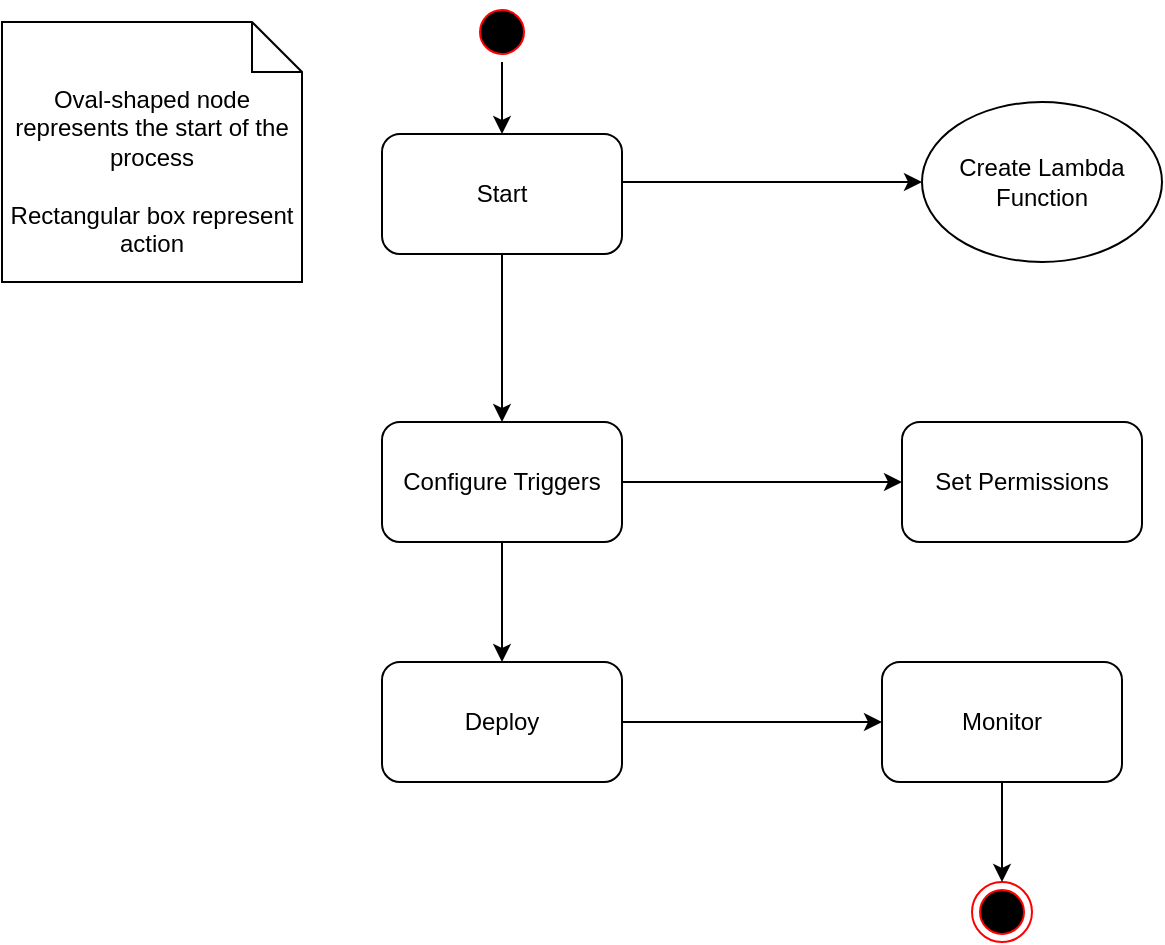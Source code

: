 <mxfile version="22.1.11" type="github">
  <diagram name="Page-1" id="e7e014a7-5840-1c2e-5031-d8a46d1fe8dd">
    <mxGraphModel dx="1434" dy="1598" grid="1" gridSize="10" guides="1" tooltips="1" connect="1" arrows="1" fold="1" page="1" pageScale="1" pageWidth="1169" pageHeight="826" background="none" math="0" shadow="0">
      <root>
        <mxCell id="0" />
        <mxCell id="1" parent="0" />
        <mxCell id="eZNokqmM4gsM78GEGSY4-41" value="" style="ellipse;shape=startState;fillColor=#000000;strokeColor=#ff0000;" vertex="1" parent="1">
          <mxGeometry x="515" y="-740" width="30" height="30" as="geometry" />
        </mxCell>
        <mxCell id="eZNokqmM4gsM78GEGSY4-43" value="Oval-shaped node represents the start of the process&lt;br&gt;&lt;br&gt;Rectangular box represent action" style="shape=note2;boundedLbl=1;whiteSpace=wrap;html=1;size=25;verticalAlign=top;align=center;" vertex="1" parent="1">
          <mxGeometry x="280" y="-730" width="150" height="130" as="geometry" />
        </mxCell>
        <mxCell id="eZNokqmM4gsM78GEGSY4-45" value="" style="endArrow=classic;html=1;rounded=0;exitX=0.975;exitY=0.4;exitDx=0;exitDy=0;exitPerimeter=0;" edge="1" parent="1" source="eZNokqmM4gsM78GEGSY4-50" target="eZNokqmM4gsM78GEGSY4-60">
          <mxGeometry width="50" height="50" relative="1" as="geometry">
            <mxPoint x="584.5" y="-650" as="sourcePoint" />
            <mxPoint x="730" y="-650" as="targetPoint" />
          </mxGeometry>
        </mxCell>
        <mxCell id="eZNokqmM4gsM78GEGSY4-47" value="" style="endArrow=classic;html=1;rounded=0;" edge="1" parent="1" source="eZNokqmM4gsM78GEGSY4-50" target="eZNokqmM4gsM78GEGSY4-61">
          <mxGeometry width="50" height="50" relative="1" as="geometry">
            <mxPoint x="524.5" y="-610" as="sourcePoint" />
            <mxPoint x="530" y="-540" as="targetPoint" />
          </mxGeometry>
        </mxCell>
        <mxCell id="eZNokqmM4gsM78GEGSY4-48" value="Set Permissions" style="rounded=1;whiteSpace=wrap;html=1;" vertex="1" parent="1">
          <mxGeometry x="730" y="-530" width="120" height="60" as="geometry" />
        </mxCell>
        <mxCell id="eZNokqmM4gsM78GEGSY4-49" value="" style="endArrow=classic;html=1;rounded=0;exitX=1;exitY=0.5;exitDx=0;exitDy=0;entryX=0;entryY=0.5;entryDx=0;entryDy=0;" edge="1" parent="1" source="eZNokqmM4gsM78GEGSY4-61" target="eZNokqmM4gsM78GEGSY4-48">
          <mxGeometry width="50" height="50" relative="1" as="geometry">
            <mxPoint x="590" y="-500" as="sourcePoint" />
            <mxPoint x="690" y="-490" as="targetPoint" />
          </mxGeometry>
        </mxCell>
        <mxCell id="eZNokqmM4gsM78GEGSY4-50" value="Start" style="rounded=1;whiteSpace=wrap;html=1;" vertex="1" parent="1">
          <mxGeometry x="470" y="-674" width="120" height="60" as="geometry" />
        </mxCell>
        <mxCell id="eZNokqmM4gsM78GEGSY4-52" value="Deploy" style="rounded=1;whiteSpace=wrap;html=1;" vertex="1" parent="1">
          <mxGeometry x="470" y="-410" width="120" height="60" as="geometry" />
        </mxCell>
        <mxCell id="eZNokqmM4gsM78GEGSY4-53" value="" style="endArrow=classic;html=1;rounded=0;exitX=0.5;exitY=1;exitDx=0;exitDy=0;" edge="1" parent="1" source="eZNokqmM4gsM78GEGSY4-61" target="eZNokqmM4gsM78GEGSY4-52">
          <mxGeometry width="50" height="50" relative="1" as="geometry">
            <mxPoint x="530" y="-460" as="sourcePoint" />
            <mxPoint x="830" y="-550" as="targetPoint" />
          </mxGeometry>
        </mxCell>
        <mxCell id="eZNokqmM4gsM78GEGSY4-54" value="Monitor" style="rounded=1;whiteSpace=wrap;html=1;" vertex="1" parent="1">
          <mxGeometry x="720" y="-410" width="120" height="60" as="geometry" />
        </mxCell>
        <mxCell id="eZNokqmM4gsM78GEGSY4-55" value="" style="endArrow=classic;html=1;rounded=0;exitX=1;exitY=0.5;exitDx=0;exitDy=0;entryX=0;entryY=0.5;entryDx=0;entryDy=0;" edge="1" parent="1" source="eZNokqmM4gsM78GEGSY4-52" target="eZNokqmM4gsM78GEGSY4-54">
          <mxGeometry width="50" height="50" relative="1" as="geometry">
            <mxPoint x="780" y="-500" as="sourcePoint" />
            <mxPoint x="830" y="-550" as="targetPoint" />
          </mxGeometry>
        </mxCell>
        <mxCell id="eZNokqmM4gsM78GEGSY4-57" value="" style="ellipse;shape=endState;fillColor=#000000;strokeColor=#ff0000" vertex="1" parent="1">
          <mxGeometry x="765" y="-300" width="30" height="30" as="geometry" />
        </mxCell>
        <mxCell id="eZNokqmM4gsM78GEGSY4-58" value="" style="endArrow=classic;html=1;rounded=0;exitX=0.5;exitY=1;exitDx=0;exitDy=0;entryX=0.5;entryY=0;entryDx=0;entryDy=0;" edge="1" parent="1" source="eZNokqmM4gsM78GEGSY4-54" target="eZNokqmM4gsM78GEGSY4-57">
          <mxGeometry width="50" height="50" relative="1" as="geometry">
            <mxPoint x="780" y="-500" as="sourcePoint" />
            <mxPoint x="830" y="-550" as="targetPoint" />
          </mxGeometry>
        </mxCell>
        <mxCell id="eZNokqmM4gsM78GEGSY4-59" value="" style="endArrow=classic;html=1;rounded=0;exitX=0.5;exitY=1;exitDx=0;exitDy=0;" edge="1" parent="1" source="eZNokqmM4gsM78GEGSY4-41" target="eZNokqmM4gsM78GEGSY4-50">
          <mxGeometry width="50" height="50" relative="1" as="geometry">
            <mxPoint x="550" y="-710" as="sourcePoint" />
            <mxPoint x="525" y="-680" as="targetPoint" />
          </mxGeometry>
        </mxCell>
        <mxCell id="eZNokqmM4gsM78GEGSY4-60" value="Create Lambda Function" style="ellipse;whiteSpace=wrap;html=1;" vertex="1" parent="1">
          <mxGeometry x="740" y="-690" width="120" height="80" as="geometry" />
        </mxCell>
        <mxCell id="eZNokqmM4gsM78GEGSY4-61" value="Configure Triggers" style="rounded=1;whiteSpace=wrap;html=1;" vertex="1" parent="1">
          <mxGeometry x="470" y="-530" width="120" height="60" as="geometry" />
        </mxCell>
      </root>
    </mxGraphModel>
  </diagram>
</mxfile>
